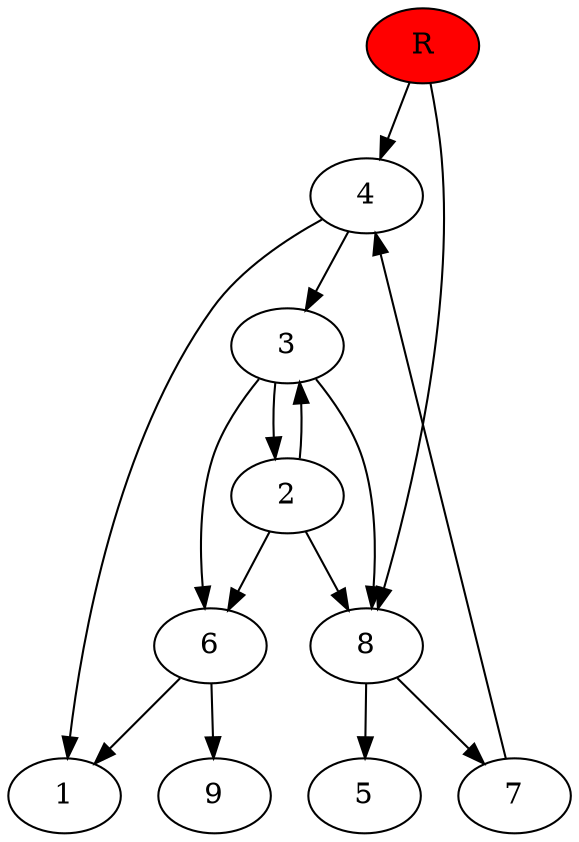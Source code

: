 digraph prb14073 {
	1
	2
	3
	4
	5
	6
	7
	8
	R [fillcolor="#ff0000" style=filled]
	2 -> 3
	2 -> 6
	2 -> 8
	3 -> 2
	3 -> 6
	3 -> 8
	4 -> 1
	4 -> 3
	6 -> 1
	6 -> 9
	7 -> 4
	8 -> 5
	8 -> 7
	R -> 4
	R -> 8
}
